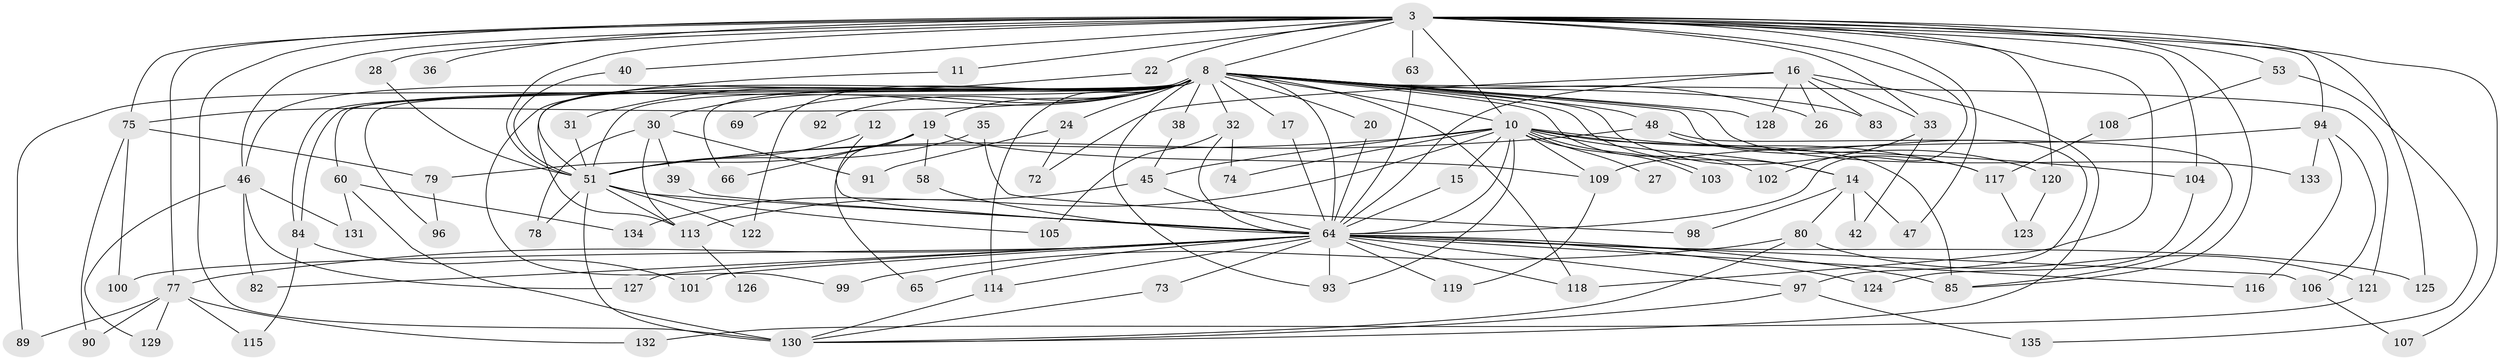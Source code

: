 // original degree distribution, {20: 0.014814814814814815, 23: 0.007407407407407408, 22: 0.007407407407407408, 18: 0.014814814814814815, 16: 0.007407407407407408, 33: 0.007407407407407408, 29: 0.007407407407407408, 31: 0.007407407407407408, 2: 0.5481481481481482, 3: 0.16296296296296298, 7: 0.022222222222222223, 8: 0.022222222222222223, 4: 0.1259259259259259, 5: 0.022222222222222223, 6: 0.022222222222222223}
// Generated by graph-tools (version 1.1) at 2025/49/03/04/25 21:49:38]
// undirected, 94 vertices, 185 edges
graph export_dot {
graph [start="1"]
  node [color=gray90,style=filled];
  3 [super="+2"];
  8 [super="+6"];
  10 [super="+4"];
  11;
  12;
  14;
  15;
  16;
  17;
  19;
  20;
  22;
  24;
  26;
  27;
  28;
  30;
  31;
  32;
  33;
  35;
  36;
  38;
  39;
  40;
  42;
  45 [super="+25"];
  46 [super="+43"];
  47;
  48 [super="+21"];
  51 [super="+13+9"];
  53;
  58;
  60;
  63;
  64 [super="+41+7"];
  65;
  66 [super="+23"];
  69;
  72;
  73;
  74;
  75;
  77 [super="+71"];
  78;
  79;
  80 [super="+70"];
  82;
  83;
  84;
  85 [super="+57+49+55"];
  89;
  90;
  91;
  92;
  93 [super="+56+67"];
  94 [super="+54"];
  96;
  97;
  98;
  99;
  100;
  101;
  102;
  103;
  104 [super="+52+18"];
  105;
  106;
  107;
  108;
  109 [super="+86"];
  113 [super="+61+112"];
  114 [super="+88"];
  115;
  116 [super="+81"];
  117 [super="+110"];
  118 [super="+87"];
  119;
  120;
  121;
  122;
  123;
  124;
  125 [super="+95"];
  126;
  127;
  128;
  129;
  130 [super="+76+111+59"];
  131;
  132;
  133;
  134;
  135;
  3 -- 8 [weight=4];
  3 -- 10 [weight=4];
  3 -- 22 [weight=2];
  3 -- 28;
  3 -- 36 [weight=2];
  3 -- 40;
  3 -- 53 [weight=2];
  3 -- 63;
  3 -- 75;
  3 -- 120;
  3 -- 11;
  3 -- 77 [weight=2];
  3 -- 94 [weight=2];
  3 -- 33;
  3 -- 107;
  3 -- 47;
  3 -- 125;
  3 -- 46;
  3 -- 51 [weight=4];
  3 -- 64 [weight=4];
  3 -- 104 [weight=2];
  3 -- 130 [weight=2];
  3 -- 85;
  3 -- 118;
  8 -- 10 [weight=4];
  8 -- 14;
  8 -- 17;
  8 -- 24 [weight=2];
  8 -- 30 [weight=2];
  8 -- 48 [weight=2];
  8 -- 69 [weight=2];
  8 -- 75;
  8 -- 84;
  8 -- 84;
  8 -- 89;
  8 -- 92 [weight=2];
  8 -- 96;
  8 -- 99;
  8 -- 102;
  8 -- 117 [weight=3];
  8 -- 122;
  8 -- 133;
  8 -- 128;
  8 -- 64 [weight=5];
  8 -- 66 [weight=2];
  8 -- 19;
  8 -- 20;
  8 -- 83;
  8 -- 26;
  8 -- 93 [weight=2];
  8 -- 32;
  8 -- 97;
  8 -- 38;
  8 -- 46 [weight=2];
  8 -- 121;
  8 -- 60;
  8 -- 51 [weight=5];
  8 -- 113;
  8 -- 118;
  8 -- 114;
  10 -- 14;
  10 -- 15;
  10 -- 27 [weight=2];
  10 -- 45 [weight=2];
  10 -- 103;
  10 -- 103;
  10 -- 74;
  10 -- 109 [weight=2];
  10 -- 93 [weight=2];
  10 -- 117;
  10 -- 51 [weight=4];
  10 -- 64 [weight=4];
  10 -- 104 [weight=2];
  10 -- 113;
  10 -- 85;
  11 -- 51;
  12 -- 51;
  12 -- 64;
  14 -- 42;
  14 -- 47;
  14 -- 80 [weight=2];
  14 -- 98;
  15 -- 64;
  16 -- 26;
  16 -- 33;
  16 -- 72;
  16 -- 83;
  16 -- 128;
  16 -- 64 [weight=2];
  16 -- 130;
  17 -- 64;
  19 -- 58;
  19 -- 65;
  19 -- 79;
  19 -- 66;
  19 -- 109 [weight=2];
  20 -- 64;
  22 -- 31;
  24 -- 72;
  24 -- 91;
  28 -- 51;
  30 -- 39;
  30 -- 78;
  30 -- 91;
  30 -- 113;
  31 -- 51;
  32 -- 74;
  32 -- 105;
  32 -- 64;
  33 -- 42;
  33 -- 102;
  35 -- 98;
  35 -- 51 [weight=2];
  38 -- 45;
  39 -- 64;
  40 -- 51;
  45 -- 134;
  45 -- 64;
  46 -- 129;
  46 -- 82;
  46 -- 131;
  46 -- 127;
  48 -- 120;
  48 -- 51;
  48 -- 85;
  51 -- 78;
  51 -- 105;
  51 -- 113 [weight=2];
  51 -- 122;
  51 -- 64 [weight=6];
  51 -- 130 [weight=2];
  53 -- 108;
  53 -- 135;
  58 -- 64;
  60 -- 131;
  60 -- 134;
  60 -- 130;
  63 -- 64;
  64 -- 106;
  64 -- 65;
  64 -- 73;
  64 -- 77 [weight=2];
  64 -- 82;
  64 -- 119;
  64 -- 97;
  64 -- 100;
  64 -- 101;
  64 -- 114;
  64 -- 116;
  64 -- 118;
  64 -- 124;
  64 -- 125 [weight=2];
  64 -- 127;
  64 -- 93;
  64 -- 85 [weight=2];
  73 -- 130;
  75 -- 79;
  75 -- 90;
  75 -- 100;
  77 -- 89;
  77 -- 90;
  77 -- 129;
  77 -- 115;
  77 -- 132;
  79 -- 96;
  80 -- 99;
  80 -- 121;
  80 -- 130;
  84 -- 101;
  84 -- 115;
  94 -- 133;
  94 -- 116 [weight=2];
  94 -- 106;
  94 -- 109;
  97 -- 135;
  97 -- 130;
  104 -- 124;
  106 -- 107;
  108 -- 117;
  109 -- 119;
  113 -- 126;
  114 -- 130;
  117 -- 123;
  120 -- 123;
  121 -- 132;
}
